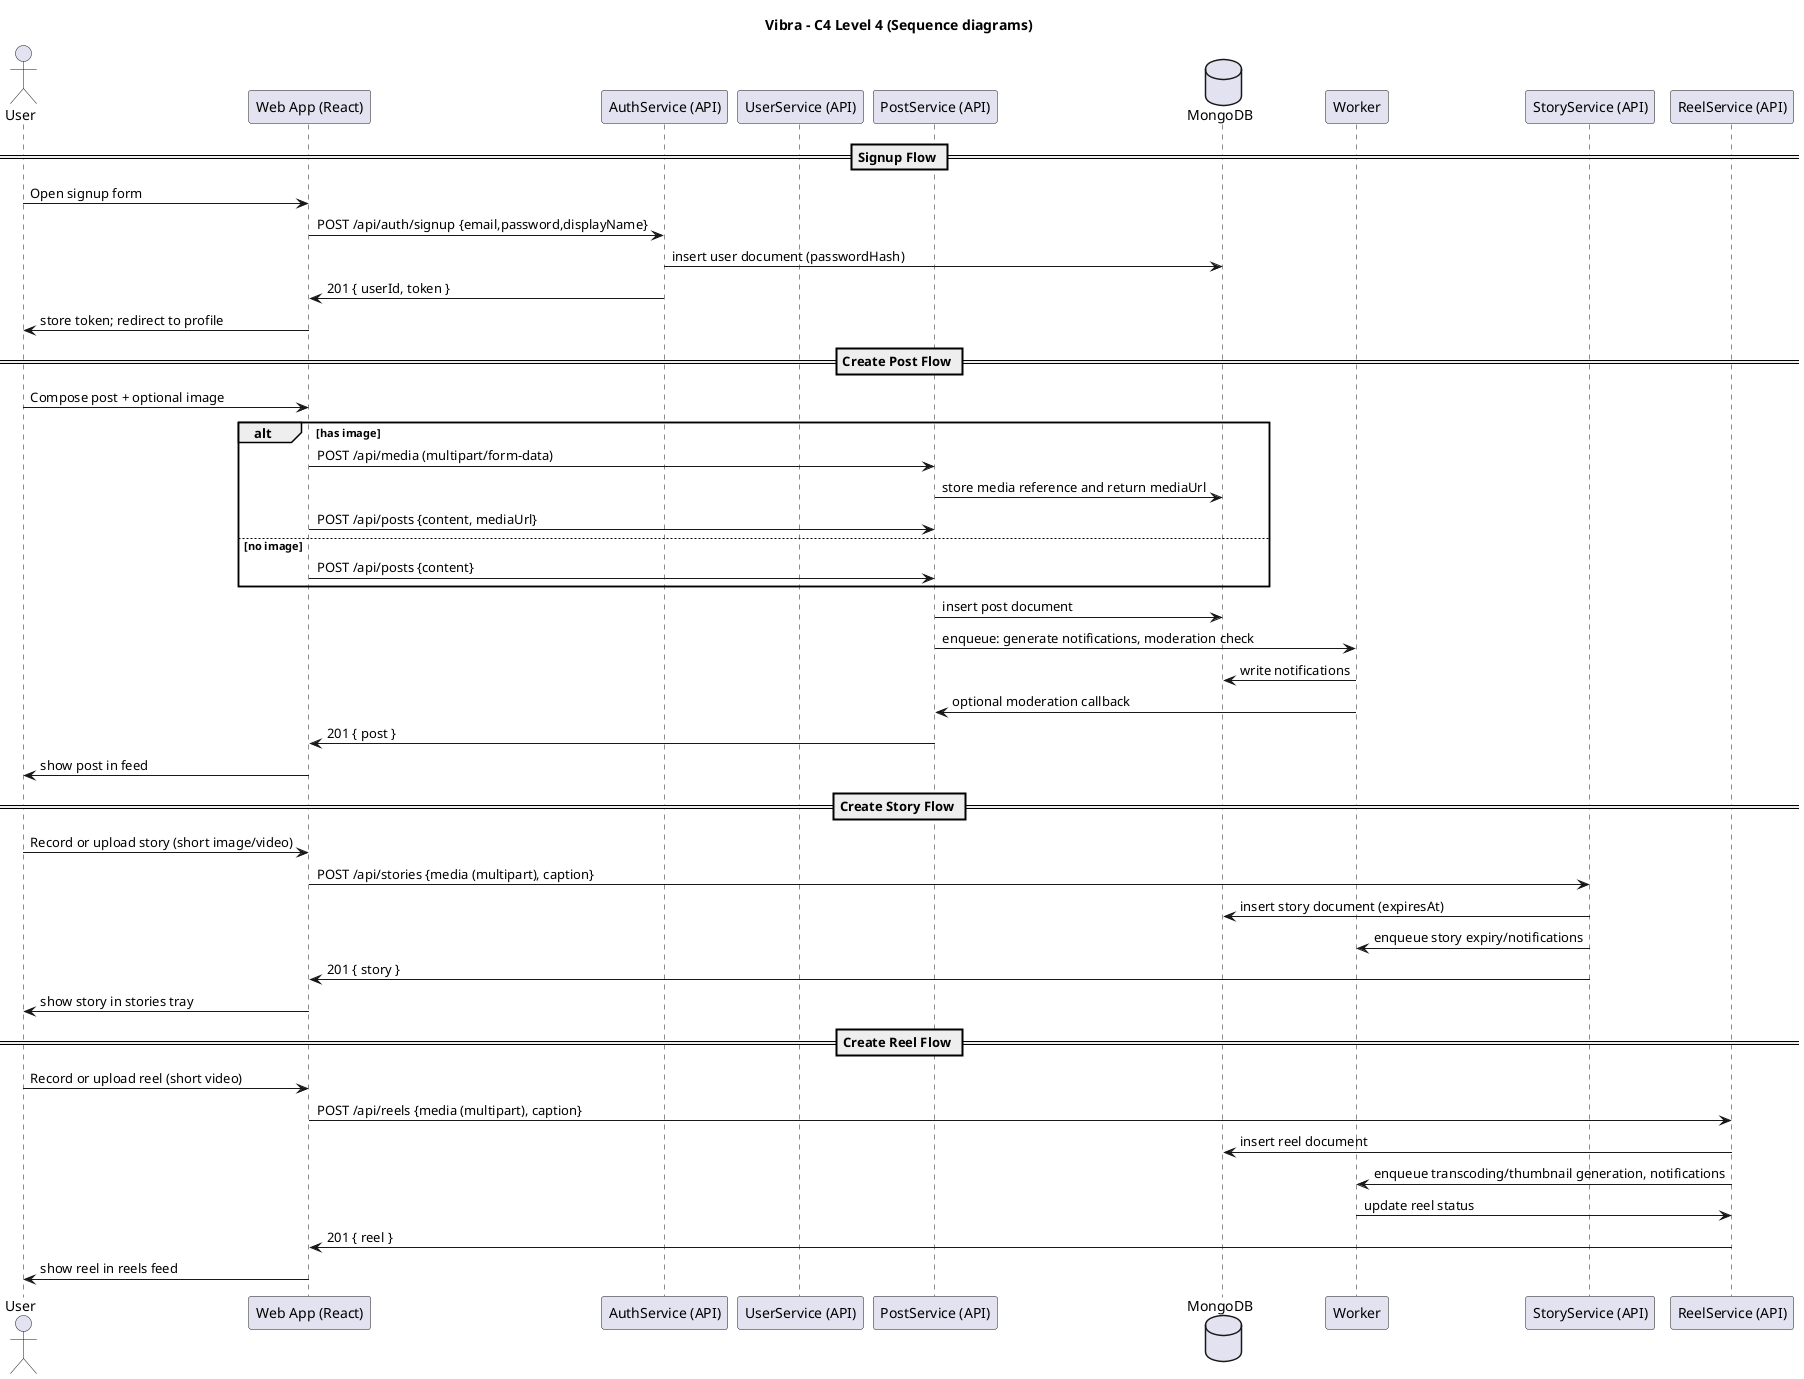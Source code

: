 @startuml
' C4 Level 4 - Sequence diagrams for core flows (Signup and Create Post)

actor User
participant "Web App (React)" as Web
participant "AuthService (API)" as Auth
participant "UserService (API)" as UserSvc
participant "PostService (API)" as PostSvc
database "MongoDB" as DB
participant "Worker" as Worker

participant "StoryService (API)" as StorySvc
participant "ReelService (API)" as ReelSvc

== Signup Flow ==
User -> Web: Open signup form
Web -> Auth: POST /api/auth/signup {email,password,displayName}
Auth -> DB: insert user document (passwordHash)
Auth -> Web: 201 { userId, token }
Web -> User: store token; redirect to profile

== Create Post Flow ==
User -> Web: Compose post + optional image
alt has image
  Web -> PostSvc: POST /api/media (multipart/form-data)
  PostSvc -> DB: store media reference and return mediaUrl
  Web -> PostSvc: POST /api/posts {content, mediaUrl}
else no image
  Web -> PostSvc: POST /api/posts {content}
end
PostSvc -> DB: insert post document
PostSvc -> Worker: enqueue: generate notifications, moderation check
Worker -> DB: write notifications
Worker -> PostSvc: optional moderation callback
PostSvc -> Web: 201 { post }
Web -> User: show post in feed

== Create Story Flow ==
User -> Web: Record or upload story (short image/video)
Web -> StorySvc: POST /api/stories {media (multipart), caption}
StorySvc -> DB: insert story document (expiresAt)
StorySvc -> Worker: enqueue story expiry/notifications
StorySvc -> Web: 201 { story }
Web -> User: show story in stories tray

== Create Reel Flow ==
User -> Web: Record or upload reel (short video)
Web -> ReelSvc: POST /api/reels {media (multipart), caption}
ReelSvc -> DB: insert reel document
ReelSvc -> Worker: enqueue transcoding/thumbnail generation, notifications
Worker -> ReelSvc: update reel status
ReelSvc -> Web: 201 { reel }
Web -> User: show reel in reels feed

title "Vibra - C4 Level 4 (Sequence diagrams)"
@enduml
